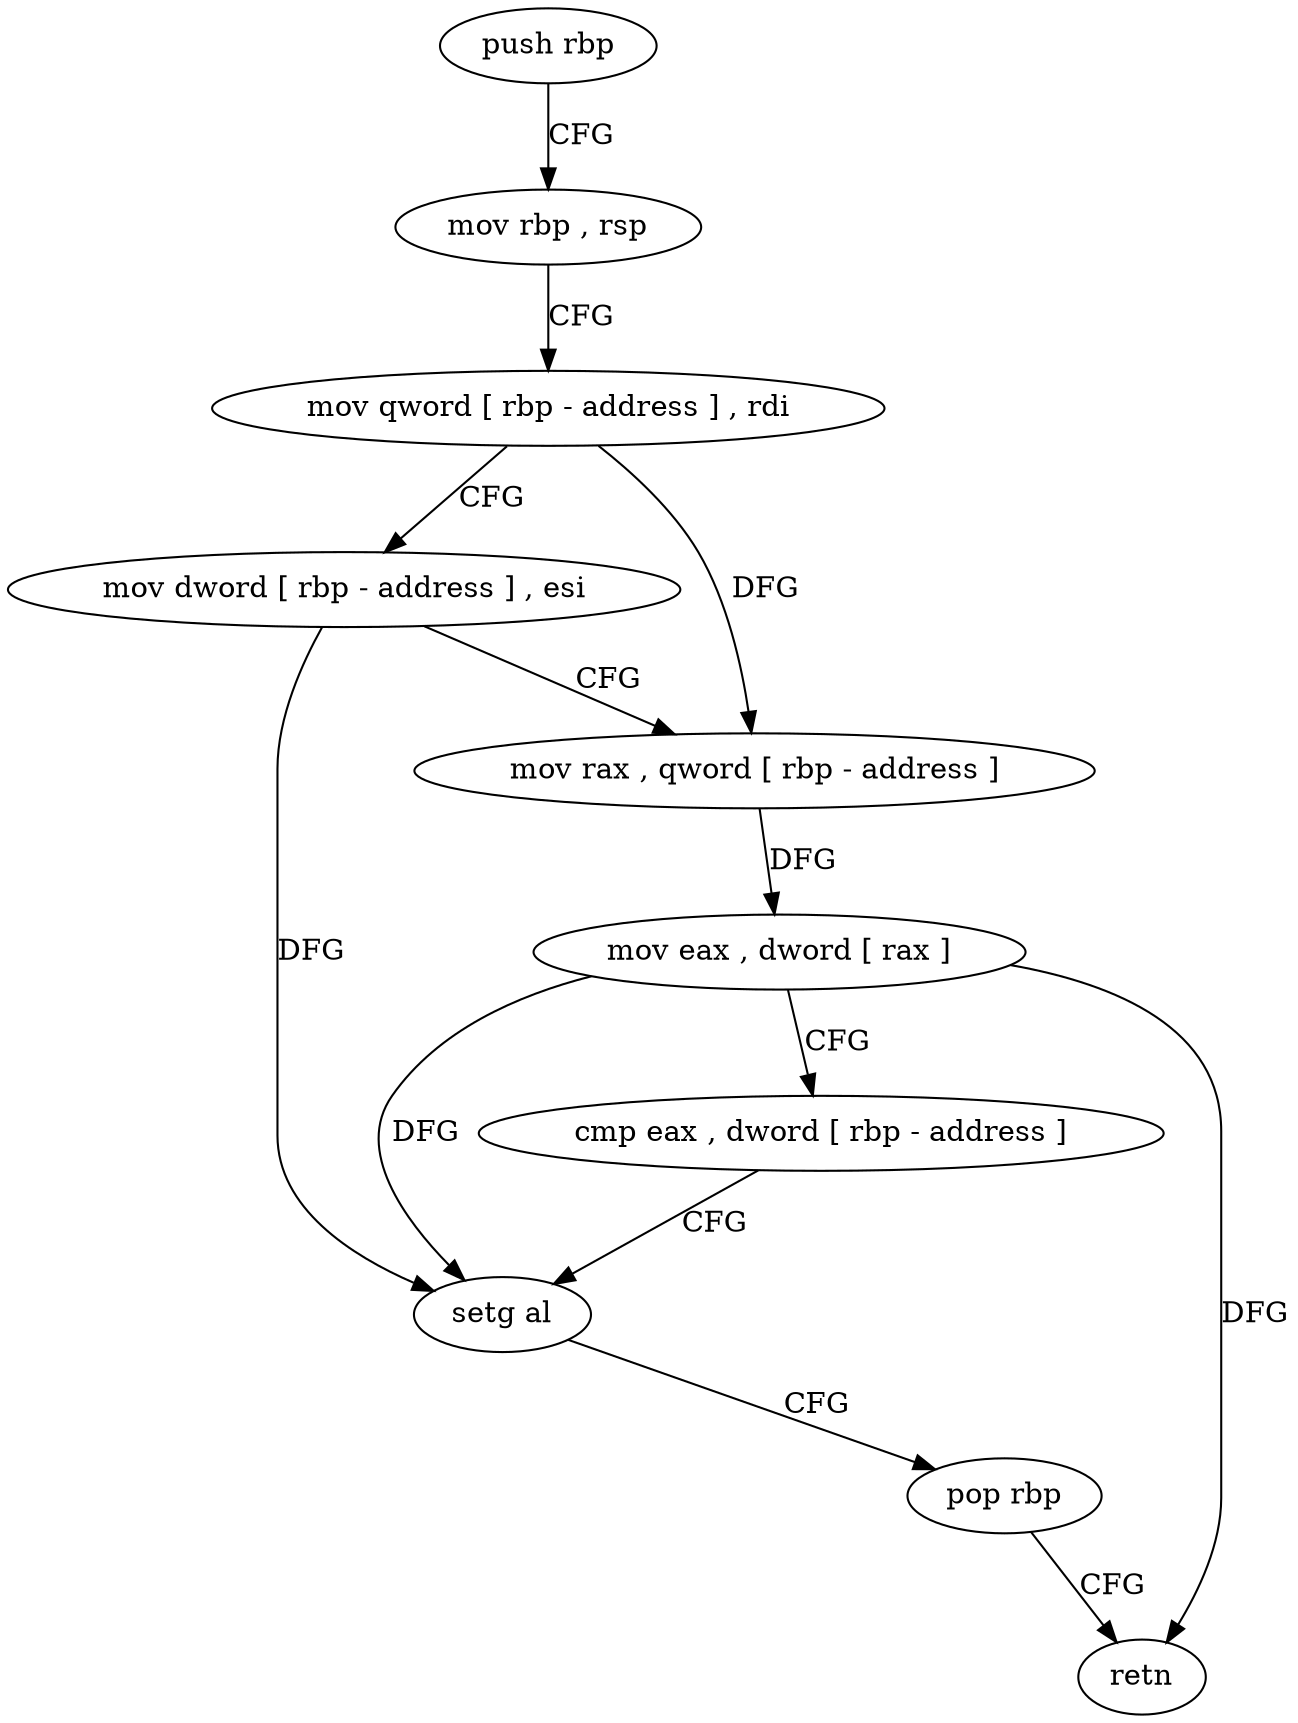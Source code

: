 digraph "func" {
"80740" [label = "push rbp" ]
"80741" [label = "mov rbp , rsp" ]
"80744" [label = "mov qword [ rbp - address ] , rdi" ]
"80748" [label = "mov dword [ rbp - address ] , esi" ]
"80751" [label = "mov rax , qword [ rbp - address ]" ]
"80755" [label = "mov eax , dword [ rax ]" ]
"80757" [label = "cmp eax , dword [ rbp - address ]" ]
"80760" [label = "setg al" ]
"80763" [label = "pop rbp" ]
"80764" [label = "retn" ]
"80740" -> "80741" [ label = "CFG" ]
"80741" -> "80744" [ label = "CFG" ]
"80744" -> "80748" [ label = "CFG" ]
"80744" -> "80751" [ label = "DFG" ]
"80748" -> "80751" [ label = "CFG" ]
"80748" -> "80760" [ label = "DFG" ]
"80751" -> "80755" [ label = "DFG" ]
"80755" -> "80757" [ label = "CFG" ]
"80755" -> "80760" [ label = "DFG" ]
"80755" -> "80764" [ label = "DFG" ]
"80757" -> "80760" [ label = "CFG" ]
"80760" -> "80763" [ label = "CFG" ]
"80763" -> "80764" [ label = "CFG" ]
}
